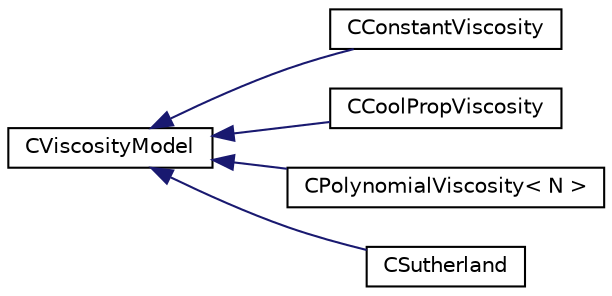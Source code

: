 digraph "Graphical Class Hierarchy"
{
 // LATEX_PDF_SIZE
  edge [fontname="Helvetica",fontsize="10",labelfontname="Helvetica",labelfontsize="10"];
  node [fontname="Helvetica",fontsize="10",shape=record];
  rankdir="LR";
  Node0 [label="CViscosityModel",height=0.2,width=0.4,color="black", fillcolor="white", style="filled",URL="$classCViscosityModel.html",tooltip="Interface class for defining the laminar viscosity model."];
  Node0 -> Node1 [dir="back",color="midnightblue",fontsize="10",style="solid",fontname="Helvetica"];
  Node1 [label="CConstantViscosity",height=0.2,width=0.4,color="black", fillcolor="white", style="filled",URL="$classCConstantViscosity.html",tooltip="Defines a constant viscosity model."];
  Node0 -> Node2 [dir="back",color="midnightblue",fontsize="10",style="solid",fontname="Helvetica"];
  Node2 [label="CCoolPropViscosity",height=0.2,width=0.4,color="black", fillcolor="white", style="filled",URL="$classCCoolPropViscosity.html",tooltip="Defines CoolProp viscosity model."];
  Node0 -> Node3 [dir="back",color="midnightblue",fontsize="10",style="solid",fontname="Helvetica"];
  Node3 [label="CPolynomialViscosity\< N \>",height=0.2,width=0.4,color="black", fillcolor="white", style="filled",URL="$classCPolynomialViscosity.html",tooltip="Defines laminar viscosity as a polynomial function of temperature."];
  Node0 -> Node4 [dir="back",color="midnightblue",fontsize="10",style="solid",fontname="Helvetica"];
  Node4 [label="CSutherland",height=0.2,width=0.4,color="black", fillcolor="white", style="filled",URL="$classCSutherland.html",tooltip="Defines Sutherland's Law for laminar viscosity."];
}
